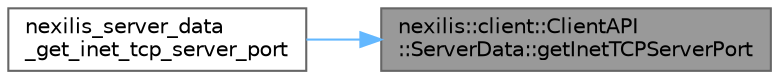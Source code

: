 digraph "nexilis::client::ClientAPI::ServerData::getInetTCPServerPort"
{
 // LATEX_PDF_SIZE
  bgcolor="transparent";
  edge [fontname=Helvetica,fontsize=10,labelfontname=Helvetica,labelfontsize=10];
  node [fontname=Helvetica,fontsize=10,shape=box,height=0.2,width=0.4];
  rankdir="RL";
  Node1 [id="Node000001",label="nexilis::client::ClientAPI\l::ServerData::getInetTCPServerPort",height=0.2,width=0.4,color="gray40", fillcolor="grey60", style="filled", fontcolor="black",tooltip=" "];
  Node1 -> Node2 [id="edge1_Node000001_Node000002",dir="back",color="steelblue1",style="solid",tooltip=" "];
  Node2 [id="Node000002",label="nexilis_server_data\l_get_inet_tcp_server_port",height=0.2,width=0.4,color="grey40", fillcolor="white", style="filled",URL="$d0/d6e/client__api__c_8cc.html#a0c8354564c94344037a8ed81c7cb4412",tooltip=" "];
}
